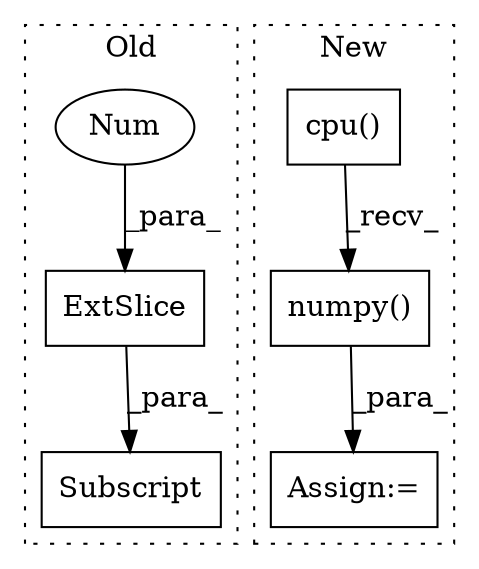 digraph G {
subgraph cluster0 {
1 [label="ExtSlice" a="85" s="1405" l="1" shape="box"];
3 [label="Subscript" a="63" s="1405,0" l="10,0" shape="box"];
6 [label="Num" a="76" s="1413" l="1" shape="ellipse"];
label = "Old";
style="dotted";
}
subgraph cluster1 {
2 [label="cpu()" a="75" s="1902" l="18" shape="box"];
4 [label="numpy()" a="75" s="1902" l="31" shape="box"];
5 [label="Assign:=" a="68" s="1899" l="3" shape="box"];
label = "New";
style="dotted";
}
1 -> 3 [label="_para_"];
2 -> 4 [label="_recv_"];
4 -> 5 [label="_para_"];
6 -> 1 [label="_para_"];
}